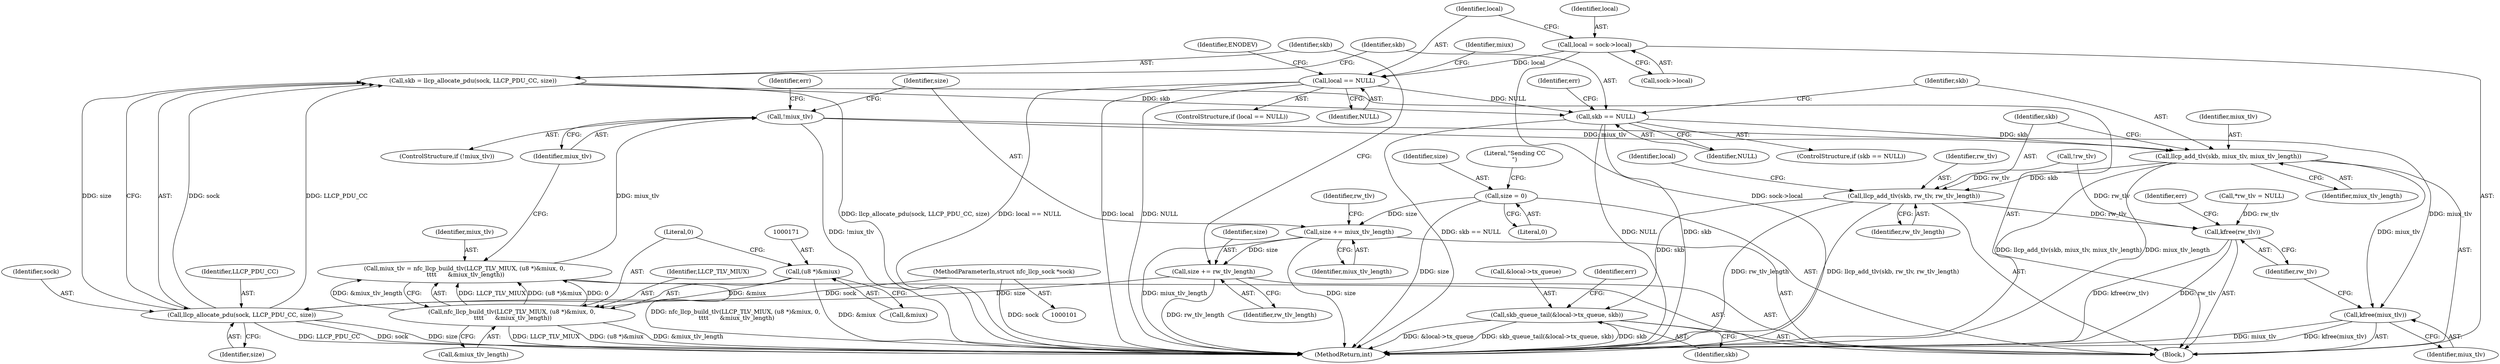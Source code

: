 digraph "0_linux_58bdd544e2933a21a51eecf17c3f5f94038261b5@pointer" {
"1000226" [label="(Call,llcp_add_tlv(skb, miux_tlv, miux_tlv_length))"];
"1000217" [label="(Call,skb == NULL)"];
"1000210" [label="(Call,skb = llcp_allocate_pdu(sock, LLCP_PDU_CC, size))"];
"1000212" [label="(Call,llcp_allocate_pdu(sock, LLCP_PDU_CC, size))"];
"1000102" [label="(MethodParameterIn,struct nfc_llcp_sock *sock)"];
"1000207" [label="(Call,size += rw_tlv_length)"];
"1000186" [label="(Call,size += miux_tlv_length)"];
"1000119" [label="(Call,size = 0)"];
"1000131" [label="(Call,local == NULL)"];
"1000125" [label="(Call,local = sock->local)"];
"1000178" [label="(Call,!miux_tlv)"];
"1000166" [label="(Call,miux_tlv = nfc_llcp_build_tlv(LLCP_TLV_MIUX, (u8 *)&miux, 0,\n \t\t\t\t      &miux_tlv_length))"];
"1000168" [label="(Call,nfc_llcp_build_tlv(LLCP_TLV_MIUX, (u8 *)&miux, 0,\n \t\t\t\t      &miux_tlv_length))"];
"1000170" [label="(Call,(u8 *)&miux)"];
"1000230" [label="(Call,llcp_add_tlv(skb, rw_tlv, rw_tlv_length))"];
"1000234" [label="(Call,skb_queue_tail(&local->tx_queue, skb))"];
"1000251" [label="(Call,kfree(rw_tlv))"];
"1000249" [label="(Call,kfree(miux_tlv))"];
"1000169" [label="(Identifier,LLCP_TLV_MIUX)"];
"1000209" [label="(Identifier,rw_tlv_length)"];
"1000174" [label="(Literal,0)"];
"1000172" [label="(Call,&miux)"];
"1000199" [label="(Call,!rw_tlv)"];
"1000187" [label="(Identifier,size)"];
"1000227" [label="(Identifier,skb)"];
"1000212" [label="(Call,llcp_allocate_pdu(sock, LLCP_PDU_CC, size))"];
"1000167" [label="(Identifier,miux_tlv)"];
"1000126" [label="(Identifier,local)"];
"1000175" [label="(Call,&miux_tlv_length)"];
"1000255" [label="(MethodReturn,int)"];
"1000218" [label="(Identifier,skb)"];
"1000190" [label="(Identifier,rw_tlv)"];
"1000178" [label="(Call,!miux_tlv)"];
"1000211" [label="(Identifier,skb)"];
"1000234" [label="(Call,skb_queue_tail(&local->tx_queue, skb))"];
"1000177" [label="(ControlStructure,if (!miux_tlv))"];
"1000182" [label="(Identifier,err)"];
"1000219" [label="(Identifier,NULL)"];
"1000179" [label="(Identifier,miux_tlv)"];
"1000226" [label="(Call,llcp_add_tlv(skb, miux_tlv, miux_tlv_length))"];
"1000222" [label="(Identifier,err)"];
"1000138" [label="(Identifier,miux)"];
"1000214" [label="(Identifier,LLCP_PDU_CC)"];
"1000235" [label="(Call,&local->tx_queue)"];
"1000188" [label="(Identifier,miux_tlv_length)"];
"1000216" [label="(ControlStructure,if (skb == NULL))"];
"1000130" [label="(ControlStructure,if (local == NULL))"];
"1000231" [label="(Identifier,skb)"];
"1000102" [label="(MethodParameterIn,struct nfc_llcp_sock *sock)"];
"1000251" [label="(Call,kfree(rw_tlv))"];
"1000213" [label="(Identifier,sock)"];
"1000241" [label="(Identifier,err)"];
"1000254" [label="(Identifier,err)"];
"1000233" [label="(Identifier,rw_tlv_length)"];
"1000208" [label="(Identifier,size)"];
"1000237" [label="(Identifier,local)"];
"1000168" [label="(Call,nfc_llcp_build_tlv(LLCP_TLV_MIUX, (u8 *)&miux, 0,\n \t\t\t\t      &miux_tlv_length))"];
"1000239" [label="(Identifier,skb)"];
"1000125" [label="(Call,local = sock->local)"];
"1000230" [label="(Call,llcp_add_tlv(skb, rw_tlv, rw_tlv_length))"];
"1000252" [label="(Identifier,rw_tlv)"];
"1000121" [label="(Literal,0)"];
"1000250" [label="(Identifier,miux_tlv)"];
"1000133" [label="(Identifier,NULL)"];
"1000229" [label="(Identifier,miux_tlv_length)"];
"1000120" [label="(Identifier,size)"];
"1000103" [label="(Block,)"];
"1000170" [label="(Call,(u8 *)&miux)"];
"1000186" [label="(Call,size += miux_tlv_length)"];
"1000217" [label="(Call,skb == NULL)"];
"1000136" [label="(Identifier,ENODEV)"];
"1000166" [label="(Call,miux_tlv = nfc_llcp_build_tlv(LLCP_TLV_MIUX, (u8 *)&miux, 0,\n \t\t\t\t      &miux_tlv_length))"];
"1000232" [label="(Identifier,rw_tlv)"];
"1000119" [label="(Call,size = 0)"];
"1000207" [label="(Call,size += rw_tlv_length)"];
"1000127" [label="(Call,sock->local)"];
"1000249" [label="(Call,kfree(miux_tlv))"];
"1000131" [label="(Call,local == NULL)"];
"1000215" [label="(Identifier,size)"];
"1000132" [label="(Identifier,local)"];
"1000112" [label="(Call,*rw_tlv = NULL)"];
"1000124" [label="(Literal,\"Sending CC\n\")"];
"1000228" [label="(Identifier,miux_tlv)"];
"1000210" [label="(Call,skb = llcp_allocate_pdu(sock, LLCP_PDU_CC, size))"];
"1000226" -> "1000103"  [label="AST: "];
"1000226" -> "1000229"  [label="CFG: "];
"1000227" -> "1000226"  [label="AST: "];
"1000228" -> "1000226"  [label="AST: "];
"1000229" -> "1000226"  [label="AST: "];
"1000231" -> "1000226"  [label="CFG: "];
"1000226" -> "1000255"  [label="DDG: llcp_add_tlv(skb, miux_tlv, miux_tlv_length)"];
"1000226" -> "1000255"  [label="DDG: miux_tlv_length"];
"1000217" -> "1000226"  [label="DDG: skb"];
"1000178" -> "1000226"  [label="DDG: miux_tlv"];
"1000226" -> "1000230"  [label="DDG: skb"];
"1000226" -> "1000249"  [label="DDG: miux_tlv"];
"1000217" -> "1000216"  [label="AST: "];
"1000217" -> "1000219"  [label="CFG: "];
"1000218" -> "1000217"  [label="AST: "];
"1000219" -> "1000217"  [label="AST: "];
"1000222" -> "1000217"  [label="CFG: "];
"1000227" -> "1000217"  [label="CFG: "];
"1000217" -> "1000255"  [label="DDG: NULL"];
"1000217" -> "1000255"  [label="DDG: skb == NULL"];
"1000217" -> "1000255"  [label="DDG: skb"];
"1000210" -> "1000217"  [label="DDG: skb"];
"1000131" -> "1000217"  [label="DDG: NULL"];
"1000210" -> "1000103"  [label="AST: "];
"1000210" -> "1000212"  [label="CFG: "];
"1000211" -> "1000210"  [label="AST: "];
"1000212" -> "1000210"  [label="AST: "];
"1000218" -> "1000210"  [label="CFG: "];
"1000210" -> "1000255"  [label="DDG: llcp_allocate_pdu(sock, LLCP_PDU_CC, size)"];
"1000212" -> "1000210"  [label="DDG: sock"];
"1000212" -> "1000210"  [label="DDG: LLCP_PDU_CC"];
"1000212" -> "1000210"  [label="DDG: size"];
"1000212" -> "1000215"  [label="CFG: "];
"1000213" -> "1000212"  [label="AST: "];
"1000214" -> "1000212"  [label="AST: "];
"1000215" -> "1000212"  [label="AST: "];
"1000212" -> "1000255"  [label="DDG: LLCP_PDU_CC"];
"1000212" -> "1000255"  [label="DDG: sock"];
"1000212" -> "1000255"  [label="DDG: size"];
"1000102" -> "1000212"  [label="DDG: sock"];
"1000207" -> "1000212"  [label="DDG: size"];
"1000102" -> "1000101"  [label="AST: "];
"1000102" -> "1000255"  [label="DDG: sock"];
"1000207" -> "1000103"  [label="AST: "];
"1000207" -> "1000209"  [label="CFG: "];
"1000208" -> "1000207"  [label="AST: "];
"1000209" -> "1000207"  [label="AST: "];
"1000211" -> "1000207"  [label="CFG: "];
"1000207" -> "1000255"  [label="DDG: rw_tlv_length"];
"1000186" -> "1000207"  [label="DDG: size"];
"1000186" -> "1000103"  [label="AST: "];
"1000186" -> "1000188"  [label="CFG: "];
"1000187" -> "1000186"  [label="AST: "];
"1000188" -> "1000186"  [label="AST: "];
"1000190" -> "1000186"  [label="CFG: "];
"1000186" -> "1000255"  [label="DDG: miux_tlv_length"];
"1000186" -> "1000255"  [label="DDG: size"];
"1000119" -> "1000186"  [label="DDG: size"];
"1000119" -> "1000103"  [label="AST: "];
"1000119" -> "1000121"  [label="CFG: "];
"1000120" -> "1000119"  [label="AST: "];
"1000121" -> "1000119"  [label="AST: "];
"1000124" -> "1000119"  [label="CFG: "];
"1000119" -> "1000255"  [label="DDG: size"];
"1000131" -> "1000130"  [label="AST: "];
"1000131" -> "1000133"  [label="CFG: "];
"1000132" -> "1000131"  [label="AST: "];
"1000133" -> "1000131"  [label="AST: "];
"1000136" -> "1000131"  [label="CFG: "];
"1000138" -> "1000131"  [label="CFG: "];
"1000131" -> "1000255"  [label="DDG: local"];
"1000131" -> "1000255"  [label="DDG: NULL"];
"1000131" -> "1000255"  [label="DDG: local == NULL"];
"1000125" -> "1000131"  [label="DDG: local"];
"1000125" -> "1000103"  [label="AST: "];
"1000125" -> "1000127"  [label="CFG: "];
"1000126" -> "1000125"  [label="AST: "];
"1000127" -> "1000125"  [label="AST: "];
"1000132" -> "1000125"  [label="CFG: "];
"1000125" -> "1000255"  [label="DDG: sock->local"];
"1000178" -> "1000177"  [label="AST: "];
"1000178" -> "1000179"  [label="CFG: "];
"1000179" -> "1000178"  [label="AST: "];
"1000182" -> "1000178"  [label="CFG: "];
"1000187" -> "1000178"  [label="CFG: "];
"1000178" -> "1000255"  [label="DDG: !miux_tlv"];
"1000166" -> "1000178"  [label="DDG: miux_tlv"];
"1000178" -> "1000249"  [label="DDG: miux_tlv"];
"1000166" -> "1000103"  [label="AST: "];
"1000166" -> "1000168"  [label="CFG: "];
"1000167" -> "1000166"  [label="AST: "];
"1000168" -> "1000166"  [label="AST: "];
"1000179" -> "1000166"  [label="CFG: "];
"1000166" -> "1000255"  [label="DDG: nfc_llcp_build_tlv(LLCP_TLV_MIUX, (u8 *)&miux, 0,\n \t\t\t\t      &miux_tlv_length)"];
"1000168" -> "1000166"  [label="DDG: LLCP_TLV_MIUX"];
"1000168" -> "1000166"  [label="DDG: (u8 *)&miux"];
"1000168" -> "1000166"  [label="DDG: 0"];
"1000168" -> "1000166"  [label="DDG: &miux_tlv_length"];
"1000168" -> "1000175"  [label="CFG: "];
"1000169" -> "1000168"  [label="AST: "];
"1000170" -> "1000168"  [label="AST: "];
"1000174" -> "1000168"  [label="AST: "];
"1000175" -> "1000168"  [label="AST: "];
"1000168" -> "1000255"  [label="DDG: LLCP_TLV_MIUX"];
"1000168" -> "1000255"  [label="DDG: (u8 *)&miux"];
"1000168" -> "1000255"  [label="DDG: &miux_tlv_length"];
"1000170" -> "1000168"  [label="DDG: &miux"];
"1000170" -> "1000172"  [label="CFG: "];
"1000171" -> "1000170"  [label="AST: "];
"1000172" -> "1000170"  [label="AST: "];
"1000174" -> "1000170"  [label="CFG: "];
"1000170" -> "1000255"  [label="DDG: &miux"];
"1000230" -> "1000103"  [label="AST: "];
"1000230" -> "1000233"  [label="CFG: "];
"1000231" -> "1000230"  [label="AST: "];
"1000232" -> "1000230"  [label="AST: "];
"1000233" -> "1000230"  [label="AST: "];
"1000237" -> "1000230"  [label="CFG: "];
"1000230" -> "1000255"  [label="DDG: rw_tlv_length"];
"1000230" -> "1000255"  [label="DDG: llcp_add_tlv(skb, rw_tlv, rw_tlv_length)"];
"1000199" -> "1000230"  [label="DDG: rw_tlv"];
"1000230" -> "1000234"  [label="DDG: skb"];
"1000230" -> "1000251"  [label="DDG: rw_tlv"];
"1000234" -> "1000103"  [label="AST: "];
"1000234" -> "1000239"  [label="CFG: "];
"1000235" -> "1000234"  [label="AST: "];
"1000239" -> "1000234"  [label="AST: "];
"1000241" -> "1000234"  [label="CFG: "];
"1000234" -> "1000255"  [label="DDG: skb"];
"1000234" -> "1000255"  [label="DDG: &local->tx_queue"];
"1000234" -> "1000255"  [label="DDG: skb_queue_tail(&local->tx_queue, skb)"];
"1000251" -> "1000103"  [label="AST: "];
"1000251" -> "1000252"  [label="CFG: "];
"1000252" -> "1000251"  [label="AST: "];
"1000254" -> "1000251"  [label="CFG: "];
"1000251" -> "1000255"  [label="DDG: kfree(rw_tlv)"];
"1000251" -> "1000255"  [label="DDG: rw_tlv"];
"1000199" -> "1000251"  [label="DDG: rw_tlv"];
"1000112" -> "1000251"  [label="DDG: rw_tlv"];
"1000249" -> "1000103"  [label="AST: "];
"1000249" -> "1000250"  [label="CFG: "];
"1000250" -> "1000249"  [label="AST: "];
"1000252" -> "1000249"  [label="CFG: "];
"1000249" -> "1000255"  [label="DDG: miux_tlv"];
"1000249" -> "1000255"  [label="DDG: kfree(miux_tlv)"];
}
